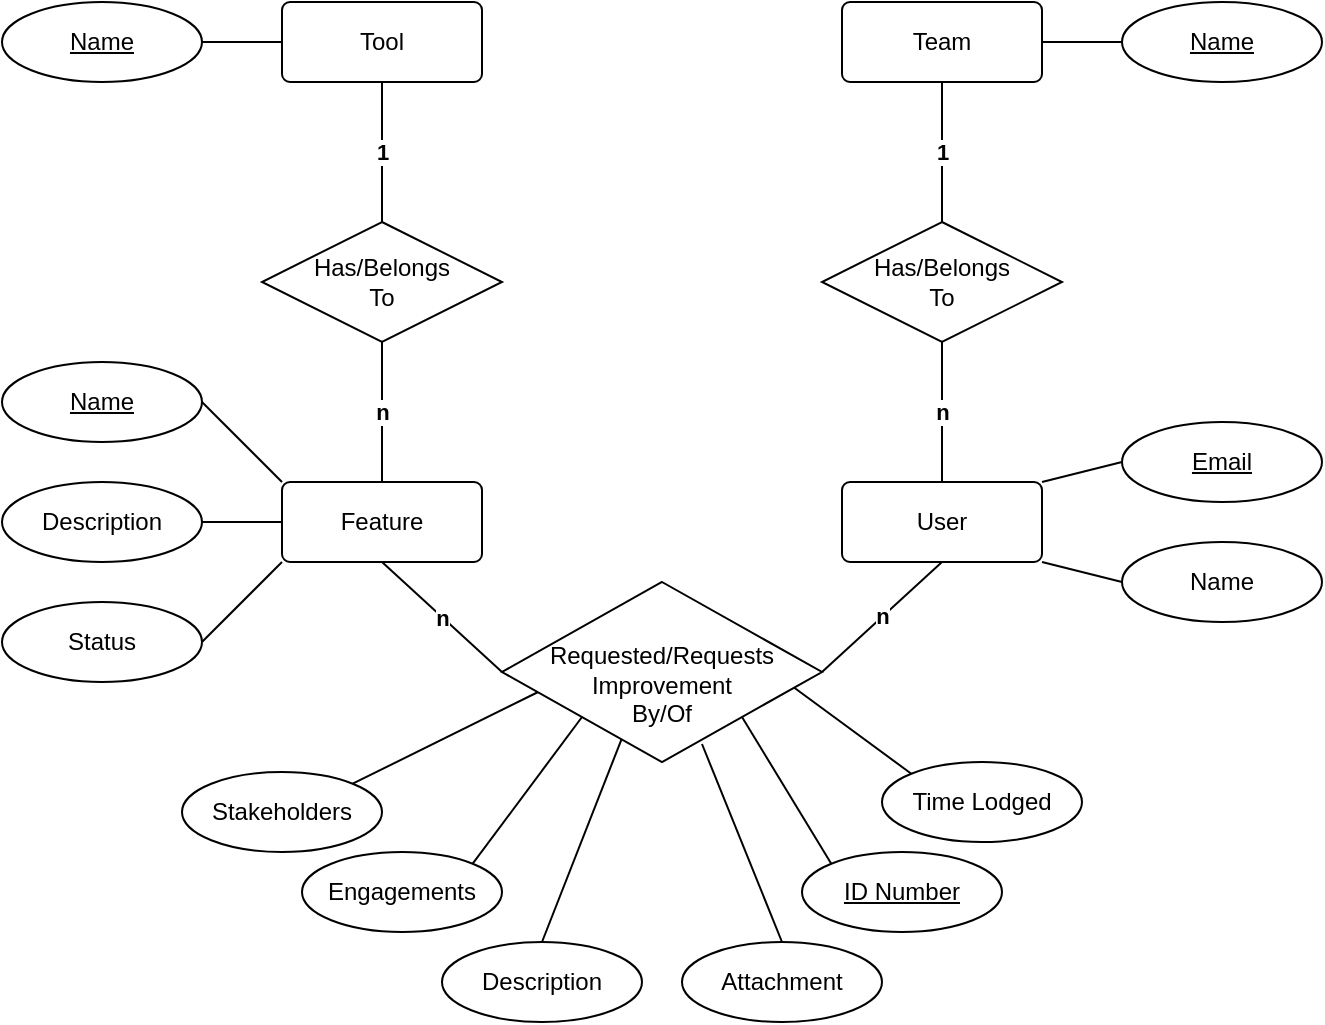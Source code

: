 <mxfile version="12.9.9" type="device"><diagram id="qAYX-Z-JDw2FXTepHK1C" name="Page-1"><mxGraphModel dx="1426" dy="860" grid="1" gridSize="10" guides="1" tooltips="1" connect="1" arrows="1" fold="1" page="1" pageScale="1" pageWidth="827" pageHeight="1169" math="0" shadow="0"><root><mxCell id="0"/><mxCell id="1" parent="0"/><mxCell id="Er9capogCvNs7tLSGrzQ-30" value="&lt;b&gt;1&lt;/b&gt;" style="edgeStyle=none;rounded=0;orthogonalLoop=1;jettySize=auto;html=1;exitX=0.5;exitY=1;exitDx=0;exitDy=0;entryX=0.5;entryY=0;entryDx=0;entryDy=0;endArrow=none;endFill=0;" parent="1" source="Er9capogCvNs7tLSGrzQ-1" target="Er9capogCvNs7tLSGrzQ-27" edge="1"><mxGeometry relative="1" as="geometry"/></mxCell><mxCell id="Er9capogCvNs7tLSGrzQ-1" value="Tool" style="rounded=1;arcSize=10;whiteSpace=wrap;html=1;align=center;" parent="1" vertex="1"><mxGeometry x="290" y="160" width="100" height="40" as="geometry"/></mxCell><mxCell id="Er9capogCvNs7tLSGrzQ-2" value="Feature" style="rounded=1;arcSize=10;whiteSpace=wrap;html=1;align=center;" parent="1" vertex="1"><mxGeometry x="290" y="400" width="100" height="40" as="geometry"/></mxCell><mxCell id="Er9capogCvNs7tLSGrzQ-9" style="rounded=0;orthogonalLoop=1;jettySize=auto;html=1;exitX=1;exitY=0;exitDx=0;exitDy=0;entryX=0;entryY=0.5;entryDx=0;entryDy=0;endArrow=none;endFill=0;" parent="1" source="Er9capogCvNs7tLSGrzQ-3" target="Er9capogCvNs7tLSGrzQ-6" edge="1"><mxGeometry relative="1" as="geometry"/></mxCell><mxCell id="Er9capogCvNs7tLSGrzQ-10" style="edgeStyle=none;rounded=0;orthogonalLoop=1;jettySize=auto;html=1;exitX=1;exitY=1;exitDx=0;exitDy=0;entryX=0;entryY=0.5;entryDx=0;entryDy=0;endArrow=none;endFill=0;" parent="1" source="Er9capogCvNs7tLSGrzQ-3" target="Er9capogCvNs7tLSGrzQ-8" edge="1"><mxGeometry relative="1" as="geometry"/></mxCell><mxCell id="Er9capogCvNs7tLSGrzQ-20" value="&lt;b&gt;n&lt;/b&gt;" style="edgeStyle=none;rounded=0;orthogonalLoop=1;jettySize=auto;html=1;exitX=0.5;exitY=1;exitDx=0;exitDy=0;entryX=1;entryY=0.5;entryDx=0;entryDy=0;endArrow=none;endFill=0;" parent="1" source="Er9capogCvNs7tLSGrzQ-3" target="Jf44cv4XxwCG2Pq3mBHi-1" edge="1"><mxGeometry relative="1" as="geometry"><mxPoint x="620" y="510" as="targetPoint"/></mxGeometry></mxCell><mxCell id="Er9capogCvNs7tLSGrzQ-3" value="User" style="rounded=1;arcSize=10;whiteSpace=wrap;html=1;align=center;" parent="1" vertex="1"><mxGeometry x="570" y="400" width="100" height="40" as="geometry"/></mxCell><mxCell id="Er9capogCvNs7tLSGrzQ-24" style="edgeStyle=none;rounded=0;orthogonalLoop=1;jettySize=auto;html=1;exitX=0.906;exitY=0.578;exitDx=0;exitDy=0;entryX=0;entryY=0;entryDx=0;entryDy=0;endArrow=none;endFill=0;exitPerimeter=0;" parent="1" source="Jf44cv4XxwCG2Pq3mBHi-1" target="Er9capogCvNs7tLSGrzQ-18" edge="1"><mxGeometry relative="1" as="geometry"><mxPoint x="530" y="660" as="sourcePoint"/></mxGeometry></mxCell><mxCell id="Er9capogCvNs7tLSGrzQ-25" style="edgeStyle=none;rounded=0;orthogonalLoop=1;jettySize=auto;html=1;exitX=1;exitY=1;exitDx=0;exitDy=0;entryX=0;entryY=0;entryDx=0;entryDy=0;endArrow=none;endFill=0;" parent="1" source="Jf44cv4XxwCG2Pq3mBHi-1" target="Er9capogCvNs7tLSGrzQ-17" edge="1"><mxGeometry relative="1" as="geometry"><mxPoint x="530" y="680" as="sourcePoint"/></mxGeometry></mxCell><mxCell id="Er9capogCvNs7tLSGrzQ-47" style="edgeStyle=none;rounded=0;orthogonalLoop=1;jettySize=auto;html=1;exitX=0.625;exitY=0.9;exitDx=0;exitDy=0;entryX=0.5;entryY=0;entryDx=0;entryDy=0;endArrow=none;endFill=0;exitPerimeter=0;" parent="1" source="Jf44cv4XxwCG2Pq3mBHi-1" target="Er9capogCvNs7tLSGrzQ-46" edge="1"><mxGeometry relative="1" as="geometry"><mxPoint x="505" y="680" as="sourcePoint"/></mxGeometry></mxCell><mxCell id="Er9capogCvNs7tLSGrzQ-16" style="edgeStyle=none;rounded=0;orthogonalLoop=1;jettySize=auto;html=1;exitX=1;exitY=0.5;exitDx=0;exitDy=0;entryX=0;entryY=0.5;entryDx=0;entryDy=0;endArrow=none;endFill=0;" parent="1" source="Er9capogCvNs7tLSGrzQ-5" target="Er9capogCvNs7tLSGrzQ-15" edge="1"><mxGeometry relative="1" as="geometry"/></mxCell><mxCell id="Er9capogCvNs7tLSGrzQ-5" value="Team" style="rounded=1;arcSize=10;whiteSpace=wrap;html=1;align=center;" parent="1" vertex="1"><mxGeometry x="570" y="160" width="100" height="40" as="geometry"/></mxCell><mxCell id="Er9capogCvNs7tLSGrzQ-6" value="Email" style="ellipse;whiteSpace=wrap;html=1;align=center;fontStyle=4;" parent="1" vertex="1"><mxGeometry x="710" y="370" width="100" height="40" as="geometry"/></mxCell><mxCell id="Er9capogCvNs7tLSGrzQ-8" value="Name" style="ellipse;whiteSpace=wrap;html=1;align=center;" parent="1" vertex="1"><mxGeometry x="710" y="430" width="100" height="40" as="geometry"/></mxCell><mxCell id="Er9capogCvNs7tLSGrzQ-12" value="&lt;b&gt;n&lt;/b&gt;" style="edgeStyle=none;rounded=0;orthogonalLoop=1;jettySize=auto;html=1;exitX=0.5;exitY=1;exitDx=0;exitDy=0;entryX=0.5;entryY=0;entryDx=0;entryDy=0;endArrow=none;endFill=0;" parent="1" source="Er9capogCvNs7tLSGrzQ-11" target="Er9capogCvNs7tLSGrzQ-3" edge="1"><mxGeometry relative="1" as="geometry"/></mxCell><mxCell id="Er9capogCvNs7tLSGrzQ-13" value="&lt;b&gt;1&lt;/b&gt;" style="edgeStyle=none;rounded=0;orthogonalLoop=1;jettySize=auto;html=1;exitX=0.5;exitY=0;exitDx=0;exitDy=0;entryX=0.5;entryY=1;entryDx=0;entryDy=0;endArrow=none;endFill=0;" parent="1" source="Er9capogCvNs7tLSGrzQ-11" target="Er9capogCvNs7tLSGrzQ-5" edge="1"><mxGeometry relative="1" as="geometry"/></mxCell><mxCell id="Er9capogCvNs7tLSGrzQ-11" value="Has/Belongs&lt;br&gt;To" style="shape=rhombus;perimeter=rhombusPerimeter;whiteSpace=wrap;html=1;align=center;" parent="1" vertex="1"><mxGeometry x="560" y="270" width="120" height="60" as="geometry"/></mxCell><mxCell id="Er9capogCvNs7tLSGrzQ-15" value="Name" style="ellipse;whiteSpace=wrap;html=1;align=center;fontStyle=4;" parent="1" vertex="1"><mxGeometry x="710" y="160" width="100" height="40" as="geometry"/></mxCell><mxCell id="Er9capogCvNs7tLSGrzQ-17" value="ID Number" style="ellipse;whiteSpace=wrap;html=1;align=center;fontStyle=4;" parent="1" vertex="1"><mxGeometry x="550" y="585" width="100" height="40" as="geometry"/></mxCell><mxCell id="Er9capogCvNs7tLSGrzQ-18" value="Time Lodged" style="ellipse;whiteSpace=wrap;html=1;align=center;" parent="1" vertex="1"><mxGeometry x="590" y="540" width="100" height="40" as="geometry"/></mxCell><mxCell id="Er9capogCvNs7tLSGrzQ-29" value="&lt;span&gt;n&lt;/span&gt;" style="edgeStyle=none;rounded=0;orthogonalLoop=1;jettySize=auto;html=1;exitX=0;exitY=0.5;exitDx=0;exitDy=0;entryX=0.5;entryY=1;entryDx=0;entryDy=0;endArrow=none;endFill=0;fontStyle=1" parent="1" source="Jf44cv4XxwCG2Pq3mBHi-1" target="Er9capogCvNs7tLSGrzQ-2" edge="1"><mxGeometry relative="1" as="geometry"><mxPoint x="340" y="510" as="sourcePoint"/></mxGeometry></mxCell><mxCell id="Er9capogCvNs7tLSGrzQ-31" value="&lt;b&gt;n&lt;/b&gt;" style="edgeStyle=none;rounded=0;orthogonalLoop=1;jettySize=auto;html=1;exitX=0.5;exitY=1;exitDx=0;exitDy=0;entryX=0.5;entryY=0;entryDx=0;entryDy=0;endArrow=none;endFill=0;" parent="1" source="Er9capogCvNs7tLSGrzQ-27" target="Er9capogCvNs7tLSGrzQ-2" edge="1"><mxGeometry relative="1" as="geometry"/></mxCell><mxCell id="Er9capogCvNs7tLSGrzQ-27" value="Has/Belongs&lt;br&gt;To" style="shape=rhombus;perimeter=rhombusPerimeter;whiteSpace=wrap;html=1;align=center;" parent="1" vertex="1"><mxGeometry x="280" y="270" width="120" height="60" as="geometry"/></mxCell><mxCell id="Er9capogCvNs7tLSGrzQ-33" style="edgeStyle=none;rounded=0;orthogonalLoop=1;jettySize=auto;html=1;exitX=1;exitY=0.5;exitDx=0;exitDy=0;entryX=0;entryY=0.5;entryDx=0;entryDy=0;endArrow=none;endFill=0;" parent="1" source="Er9capogCvNs7tLSGrzQ-32" target="Er9capogCvNs7tLSGrzQ-1" edge="1"><mxGeometry relative="1" as="geometry"/></mxCell><mxCell id="Er9capogCvNs7tLSGrzQ-32" value="Name" style="ellipse;whiteSpace=wrap;html=1;align=center;fontStyle=4;" parent="1" vertex="1"><mxGeometry x="150" y="160" width="100" height="40" as="geometry"/></mxCell><mxCell id="Er9capogCvNs7tLSGrzQ-35" style="edgeStyle=none;rounded=0;orthogonalLoop=1;jettySize=auto;html=1;exitX=1;exitY=0.5;exitDx=0;exitDy=0;entryX=0;entryY=0;entryDx=0;entryDy=0;endArrow=none;endFill=0;" parent="1" source="Er9capogCvNs7tLSGrzQ-34" target="Er9capogCvNs7tLSGrzQ-2" edge="1"><mxGeometry relative="1" as="geometry"/></mxCell><mxCell id="Er9capogCvNs7tLSGrzQ-34" value="Name" style="ellipse;whiteSpace=wrap;html=1;align=center;fontStyle=4;" parent="1" vertex="1"><mxGeometry x="150" y="340" width="100" height="40" as="geometry"/></mxCell><mxCell id="Er9capogCvNs7tLSGrzQ-37" style="edgeStyle=none;rounded=0;orthogonalLoop=1;jettySize=auto;html=1;exitX=1;exitY=0.5;exitDx=0;exitDy=0;entryX=0;entryY=0.5;entryDx=0;entryDy=0;endArrow=none;endFill=0;" parent="1" source="Er9capogCvNs7tLSGrzQ-36" target="Er9capogCvNs7tLSGrzQ-2" edge="1"><mxGeometry relative="1" as="geometry"/></mxCell><mxCell id="Er9capogCvNs7tLSGrzQ-36" value="Description" style="ellipse;whiteSpace=wrap;html=1;align=center;" parent="1" vertex="1"><mxGeometry x="150" y="400" width="100" height="40" as="geometry"/></mxCell><mxCell id="Er9capogCvNs7tLSGrzQ-39" style="edgeStyle=none;rounded=0;orthogonalLoop=1;jettySize=auto;html=1;exitX=1;exitY=0.5;exitDx=0;exitDy=0;entryX=0;entryY=1;entryDx=0;entryDy=0;endArrow=none;endFill=0;" parent="1" source="Er9capogCvNs7tLSGrzQ-38" target="Er9capogCvNs7tLSGrzQ-2" edge="1"><mxGeometry relative="1" as="geometry"/></mxCell><mxCell id="Er9capogCvNs7tLSGrzQ-38" value="Status" style="ellipse;whiteSpace=wrap;html=1;align=center;" parent="1" vertex="1"><mxGeometry x="150" y="460" width="100" height="40" as="geometry"/></mxCell><mxCell id="Er9capogCvNs7tLSGrzQ-41" style="edgeStyle=none;rounded=0;orthogonalLoop=1;jettySize=auto;html=1;exitX=1;exitY=0;exitDx=0;exitDy=0;entryX=0.113;entryY=0.611;entryDx=0;entryDy=0;endArrow=none;endFill=0;entryPerimeter=0;" parent="1" source="Er9capogCvNs7tLSGrzQ-40" target="Jf44cv4XxwCG2Pq3mBHi-1" edge="1"><mxGeometry relative="1" as="geometry"><mxPoint x="430" y="660" as="targetPoint"/></mxGeometry></mxCell><mxCell id="Er9capogCvNs7tLSGrzQ-40" value="Stakeholders" style="ellipse;whiteSpace=wrap;html=1;align=center;" parent="1" vertex="1"><mxGeometry x="240" y="545" width="100" height="40" as="geometry"/></mxCell><mxCell id="Er9capogCvNs7tLSGrzQ-43" style="edgeStyle=none;rounded=0;orthogonalLoop=1;jettySize=auto;html=1;exitX=1;exitY=0;exitDx=0;exitDy=0;endArrow=none;endFill=0;entryX=0;entryY=1;entryDx=0;entryDy=0;" parent="1" source="Er9capogCvNs7tLSGrzQ-42" target="Jf44cv4XxwCG2Pq3mBHi-1" edge="1"><mxGeometry relative="1" as="geometry"><mxPoint x="430" y="680" as="targetPoint"/></mxGeometry></mxCell><mxCell id="Er9capogCvNs7tLSGrzQ-42" value="Engagements" style="ellipse;whiteSpace=wrap;html=1;align=center;" parent="1" vertex="1"><mxGeometry x="300" y="585" width="100" height="40" as="geometry"/></mxCell><mxCell id="Er9capogCvNs7tLSGrzQ-45" style="edgeStyle=none;rounded=0;orthogonalLoop=1;jettySize=auto;html=1;exitX=0.5;exitY=0;exitDx=0;exitDy=0;entryX=0.375;entryY=0.867;entryDx=0;entryDy=0;endArrow=none;endFill=0;entryPerimeter=0;" parent="1" source="Er9capogCvNs7tLSGrzQ-44" target="Jf44cv4XxwCG2Pq3mBHi-1" edge="1"><mxGeometry relative="1" as="geometry"><mxPoint x="455" y="680" as="targetPoint"/></mxGeometry></mxCell><mxCell id="Er9capogCvNs7tLSGrzQ-44" value="Description" style="ellipse;whiteSpace=wrap;html=1;align=center;" parent="1" vertex="1"><mxGeometry x="370" y="630" width="100" height="40" as="geometry"/></mxCell><mxCell id="Er9capogCvNs7tLSGrzQ-46" value="Attachment" style="ellipse;whiteSpace=wrap;html=1;align=center;" parent="1" vertex="1"><mxGeometry x="490" y="630" width="100" height="40" as="geometry"/></mxCell><mxCell id="Jf44cv4XxwCG2Pq3mBHi-1" value="Requested/Requests&lt;br&gt;Improvement&lt;br&gt;By/Of&lt;br&gt;&lt;font color=&quot;#ffffff&quot;&gt;_&lt;/font&gt;" style="shape=rhombus;perimeter=rhombusPerimeter;whiteSpace=wrap;html=1;align=center;verticalAlign=bottom;" vertex="1" parent="1"><mxGeometry x="400" y="450" width="160" height="90" as="geometry"/></mxCell></root></mxGraphModel></diagram></mxfile>